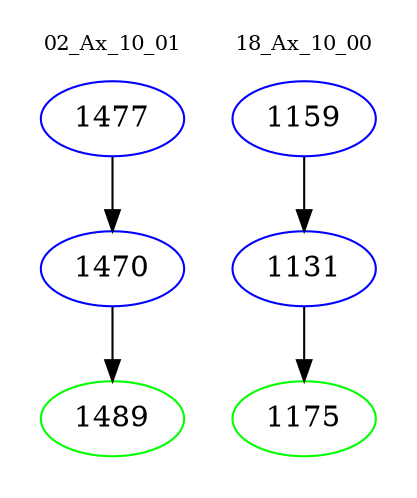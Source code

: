 digraph{
subgraph cluster_0 {
color = white
label = "02_Ax_10_01";
fontsize=10;
T0_1477 [label="1477", color="blue"]
T0_1477 -> T0_1470 [color="black"]
T0_1470 [label="1470", color="blue"]
T0_1470 -> T0_1489 [color="black"]
T0_1489 [label="1489", color="green"]
}
subgraph cluster_1 {
color = white
label = "18_Ax_10_00";
fontsize=10;
T1_1159 [label="1159", color="blue"]
T1_1159 -> T1_1131 [color="black"]
T1_1131 [label="1131", color="blue"]
T1_1131 -> T1_1175 [color="black"]
T1_1175 [label="1175", color="green"]
}
}
